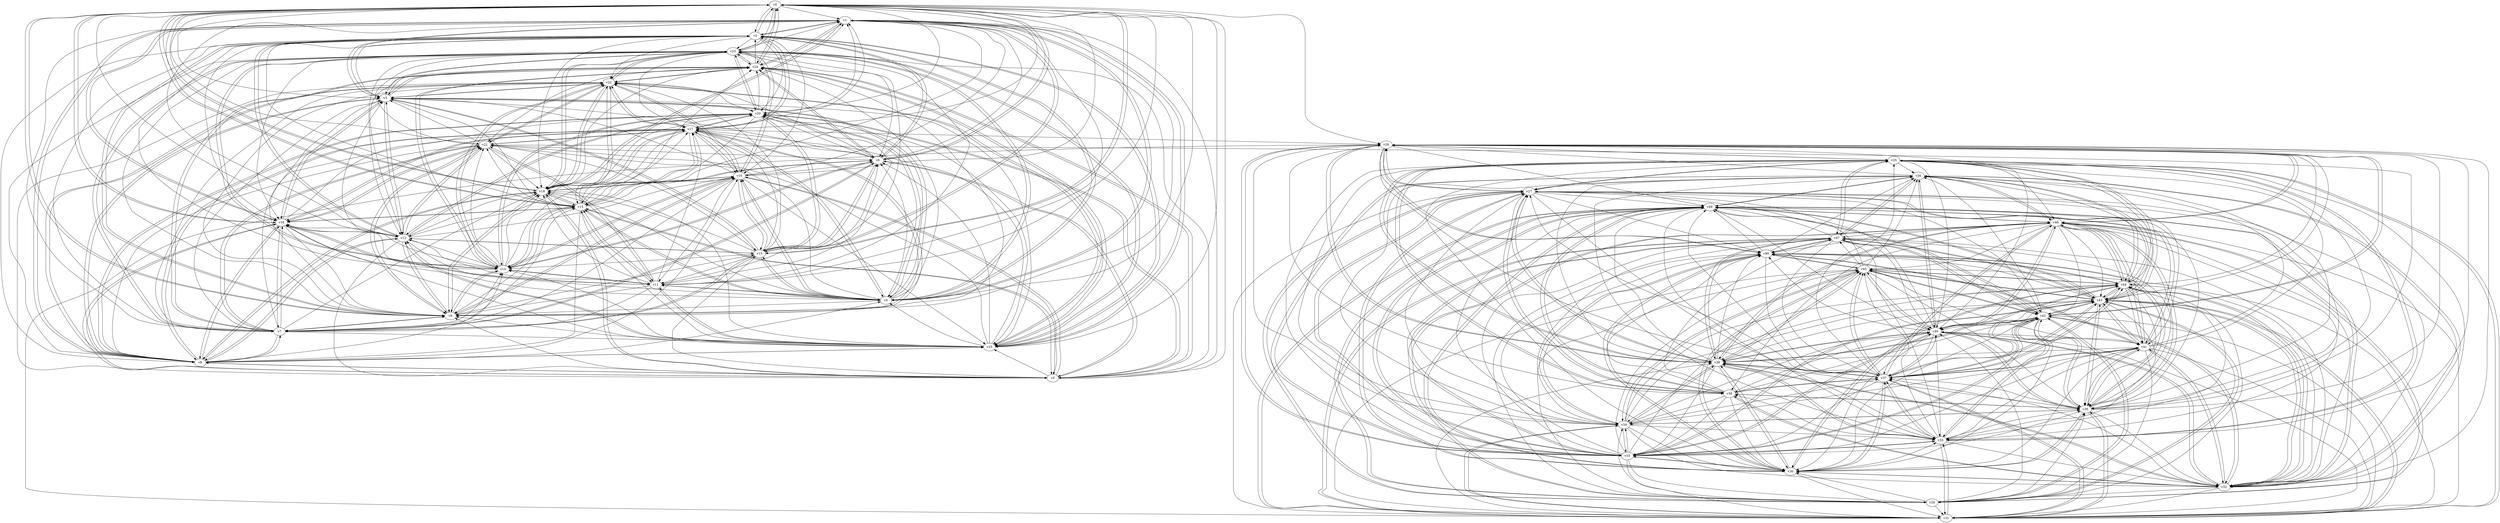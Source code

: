 digraph buchi_test064 {
    v0 [name="v0", player=1, priority=0];
    v1 [name="v1", player=1, priority=0];
    v2 [name="v2", player=1, priority=0];
    v3 [name="v3", player=1, priority=1];
    v4 [name="v4", player=0, priority=1];
    v5 [name="v5", player=0, priority=0];
    v6 [name="v6", player=0, priority=0];
    v7 [name="v7", player=0, priority=0];
    v8 [name="v8", player=1, priority=0];
    v9 [name="v9", player=1, priority=1];
    v10 [name="v10", player=0, priority=1];
    v11 [name="v11", player=0, priority=0];
    v12 [name="v12", player=1, priority=1];
    v13 [name="v13", player=1, priority=0];
    v14 [name="v14", player=1, priority=0];
    v15 [name="v15", player=1, priority=0];
    v16 [name="v16", player=0, priority=0];
    v17 [name="v17", player=0, priority=0];
    v18 [name="v18", player=1, priority=1];
    v19 [name="v19", player=0, priority=1];
    v20 [name="v20", player=0, priority=0];
    v21 [name="v21", player=1, priority=1];
    v22 [name="v22", player=0, priority=0];
    v23 [name="v23", player=0, priority=1];
    v24 [name="v24", player=0, priority=0];
    v25 [name="v25", player=0, priority=0];
    v26 [name="v26", player=1, priority=0];
    v27 [name="v27", player=0, priority=0];
    v28 [name="v28", player=1, priority=1];
    v29 [name="v29", player=1, priority=0];
    v30 [name="v30", player=0, priority=1];
    v31 [name="v31", player=0, priority=1];
    v32 [name="v32", player=1, priority=0];
    v33 [name="v33", player=0, priority=0];
    v34 [name="v34", player=1, priority=1];
    v35 [name="v35", player=0, priority=1];
    v36 [name="v36", player=1, priority=1];
    v37 [name="v37", player=1, priority=0];
    v38 [name="v38", player=0, priority=0];
    v39 [name="v39", player=1, priority=1];
    v40 [name="v40", player=1, priority=1];
    v41 [name="v41", player=0, priority=1];
    v42 [name="v42", player=0, priority=1];
    v43 [name="v43", player=1, priority=1];
    v44 [name="v44", player=1, priority=0];
    v45 [name="v45", player=0, priority=1];
    v46 [name="v46", player=1, priority=0];
    v47 [name="v47", player=0, priority=0];
    v48 [name="v48", player=1, priority=1];
    v49 [name="v49", player=0, priority=0];
    v15 -> v21;
    v7 -> v17;
    v18 -> v17;
    v19 -> v0;
    v48 -> v36;
    v19 -> v9;
    v48 -> v45;
    v40 -> v41;
    v8 -> v18;
    v11 -> v14;
    v0 -> v23;
    v33 -> v29;
    v4 -> v2;
    v33 -> v47;
    v22 -> v10;
    v25 -> v43;
    v22 -> v19;
    v3 -> v15;
    v14 -> v15;
    v34 -> v30;
    v45 -> v30;
    v3 -> v24;
    v14 -> v24;
    v37 -> v35;
    v7 -> v3;
    v18 -> v3;
    v15 -> v16;
    v18 -> v12;
    v36 -> v48;
    v7 -> v21;
    v18 -> v21;
    v29 -> v27;
    v40 -> v27;
    v8 -> v4;
    v19 -> v4;
    v48 -> v40;
    v29 -> v36;
    v40 -> v36;
    v48 -> v49;
    v0 -> v9;
    v11 -> v9;
    v29 -> v45;
    v40 -> v45;
    v10 -> v22;
    v41 -> v37;
    v33 -> v42;
    v22 -> v5;
    v25 -> v38;
    v3 -> v1;
    v22 -> v14;
    v25 -> v47;
    v22 -> v23;
    v34 -> v25;
    v14 -> v19;
    v37 -> v30;
    v15 -> v2;
    v36 -> v34;
    v47 -> v34;
    v15 -> v11;
    v18 -> v7;
    v36 -> v43;
    v47 -> v43;
    v28 -> v39;
    v28 -> v48;
    v48 -> v26;
    v48 -> v35;
    v21 -> v18;
    v29 -> v31;
    v48 -> v44;
    v11 -> v4;
    v29 -> v40;
    v21 -> v36;
    v29 -> v49;
    v10 -> v8;
    v10 -> v17;
    v41 -> v32;
    v33 -> v28;
    v2 -> v22;
    v44 -> v37;
    v22 -> v9;
    v32 -> v41;
    v43 -> v41;
    v3 -> v23;
    v14 -> v23;
    v47 -> v29;
    v15 -> v6;
    v28 -> v25;
    v7 -> v2;
    v36 -> v38;
    v18 -> v11;
    v36 -> v47;
    v28 -> v43;
    v6 -> v15;
    v21 -> v13;
    v6 -> v24;
    v40 -> v26;
    v48 -> v39;
    v21 -> v22;
    v29 -> v44;
    v40 -> v44;
    v10 -> v3;
    v10 -> v12;
    v39 -> v48;
    v2 -> v8;
    v10 -> v21;
    v2 -> v17;
    v25 -> v28;
    v43 -> v36;
    v14 -> v9;
    v32 -> v45;
    v43 -> v45;
    v3 -> v18;
    v14 -> v18;
    v17 -> v20;
    v36 -> v42;
    v47 -> v42;
    v28 -> v38;
    v21 -> v8;
    v21 -> v17;
    v29 -> v30;
    v40 -> v30;
    v2 -> v3;
    v2 -> v12;
    v31 -> v48;
    v32 -> v31;
    v43 -> v31;
    v22 -> v8;
    v3 -> v4;
    v32 -> v40;
    v43 -> v40;
    v35 -> v36;
    v32 -> v49;
    v43 -> v49;
    v35 -> v45;
    v17 -> v15;
    v36 -> v28;
    v36 -> v37;
    v47 -> v37;
    v28 -> v33;
    v47 -> v46;
    v28 -> v42;
    v6 -> v5;
    v21 -> v3;
    v6 -> v14;
    v21 -> v12;
    v10 -> v2;
    v31 -> v34;
    v10 -> v11;
    v39 -> v47;
    v31 -> v43;
    v2 -> v16;
    v32 -> v26;
    v43 -> v26;
    v13 -> v22;
    v24 -> v22;
    v43 -> v35;
    v35 -> v31;
    v32 -> v44;
    v43 -> v44;
    v35 -> v40;
    v17 -> v1;
    v5 -> v8;
    v17 -> v19;
    v36 -> v32;
    v47 -> v32;
    v17 -> v28;
    v9 -> v24;
    v28 -> v37;
    v6 -> v0;
    v21 -> v7;
    v27 -> v41;
    v42 -> v39;
    v30 -> v46;
    v39 -> v33;
    v10 -> v6;
    v39 -> v42;
    v31 -> v47;
    v1 -> v15;
    v13 -> v17;
    v32 -> v30;
    v16 -> v13;
    v1 -> v24;
    v35 -> v26;
    v32 -> v39;
    v16 -> v22;
    v43 -> v39;
    v35 -> v44;
    v46 -> v41;
    v9 -> v1;
    v38 -> v46;
    v9 -> v19;
    v6 -> v13;
    v42 -> v43;
    v20 -> v15;
    v39 -> v28;
    v20 -> v24;
    v39 -> v37;
    v12 -> v20;
    v23 -> v20;
    v39 -> v46;
    v13 -> v3;
    v24 -> v3;
    v1 -> v10;
    v13 -> v12;
    v32 -> v25;
    v43 -> v25;
    v1 -> v19;
    v24 -> v21;
    v16 -> v17;
    v46 -> v36;
    v38 -> v32;
    v49 -> v32;
    v17 -> v9;
    v46 -> v45;
    v49 -> v41;
    v5 -> v16;
    v9 -> v14;
    v26 -> v48;
    v27 -> v31;
    v30 -> v27;
    v42 -> v29;
    v30 -> v36;
    v20 -> v1;
    v27 -> v49;
    v42 -> v38;
    v30 -> v45;
    v20 -> v10;
    v42 -> v47;
    v23 -> v6;
    v39 -> v32;
    v31 -> v28;
    v4 -> v11;
    v12 -> v24;
    v23 -> v24;
    v31 -> v37;
    v4 -> v20;
    v1 -> v5;
    v13 -> v7;
    v24 -> v7;
    v16 -> v3;
    v34 -> v39;
    v13 -> v16;
    v45 -> v39;
    v35 -> v25;
    v37 -> v44;
    v38 -> v27;
    v17 -> v4;
    v9 -> v0;
    v26 -> v34;
    v38 -> v36;
    v46 -> v49;
    v26 -> v43;
    v8 -> v22;
    v19 -> v22;
    v27 -> v35;
    v0 -> v18;
    v11 -> v18;
    v30 -> v31;
    v42 -> v33;
    v27 -> v44;
    v20 -> v5;
    v12 -> v1;
    v23 -> v1;
    v20 -> v14;
    v30 -> v49;
    v39 -> v27;
    v12 -> v10;
    v23 -> v10;
    v20 -> v23;
    v4 -> v6;
    v41 -> v46;
    v12 -> v19;
    v23 -> v19;
    v4 -> v15;
    v4 -> v24;
    v24 -> v2;
    v45 -> v34;
    v13 -> v11;
    v16 -> v7;
    v34 -> v43;
    v1 -> v18;
    v37 -> v39;
    v45 -> v43;
    v37 -> v48;
    v46 -> v26;
    v49 -> v31;
    v5 -> v6;
    v46 -> v44;
    v38 -> v40;
    v49 -> v40;
    v26 -> v47;
    v38 -> v49;
    v19 -> v8;
    v0 -> v4;
    v19 -> v17;
    v8 -> v17;
    v27 -> v30;
    v0 -> v13;
    v42 -> v28;
    v27 -> v39;
    v30 -> v35;
    v30 -> v44;
    v12 -> v5;
    v4 -> v1;
    v23 -> v14;
    v33 -> v46;
    v44 -> v46;
    v1 -> v4;
    v24 -> v6;
    v37 -> v25;
    v1 -> v13;
    v45 -> v47;
    v37 -> v43;
    v46 -> v30;
    v15 -> v24;
    v49 -> v26;
    v18 -> v20;
    v26 -> v33;
    v49 -> v35;
    v8 -> v3;
    v8 -> v12;
    v27 -> v25;
    v0 -> v17;
    v11 -> v17;
    v20 -> v4;
    v12 -> v0;
    v23 -> v0;
    v20 -> v13;
    v41 -> v36;
    v44 -> v32;
    v12 -> v9;
    v41 -> v45;
    v33 -> v41;
    v44 -> v41;
    v23 -> v18;
    v34 -> v33;
    v45 -> v42;
    v37 -> v38;
    v7 -> v6;
    v15 -> v19;
    v7 -> v15;
    v18 -> v15;
    v26 -> v28;
    v38 -> v30;
    v49 -> v30;
    v7 -> v24;
    v8 -> v7;
    v48 -> v43;
    v0 -> v3;
    v40 -> v39;
    v8 -> v16;
    v19 -> v16;
    v29 -> v48;
    v40 -> v48;
    v30 -> v25;
    v0 -> v21;
    v11 -> v21;
    v41 -> v31;
    v33 -> v27;
    v44 -> v27;
    v12 -> v4;
    v23 -> v4;
    v33 -> v36;
    v44 -> v36;
    v41 -> v49;
    v4 -> v9;
    v33 -> v45;
    v44 -> v45;
    v22 -> v17;
    v3 -> v13;
    v34 -> v28;
    v3 -> v22;
    v14 -> v22;
    v34 -> v37;
    v45 -> v37;
    v37 -> v33;
    v37 -> v42;
    v15 -> v5;
    v7 -> v1;
    v18 -> v1;
    v15 -> v14;
    v7 -> v10;
    v18 -> v10;
    v36 -> v46;
    v7 -> v19;
    v26 -> v32;
    v48 -> v29;
    v48 -> v38;
    v29 -> v34;
    v48 -> v47;
    v11 -> v7;
    v29 -> v43;
    v41 -> v26;
    v41 -> v35;
    v33 -> v31;
    v44 -> v31;
    v25 -> v27;
    v33 -> v40;
    v22 -> v3;
    v44 -> v40;
    v25 -> v36;
    v33 -> v49;
    v3 -> v8;
    v22 -> v21;
    v14 -> v17;
    v15 -> v0;
    v15 -> v9;
    v18 -> v5;
    v36 -> v41;
    v15 -> v18;
    v7 -> v14;
    v28 -> v46;
    v7 -> v23;
    v48 -> v33;
    v48 -> v42;
    v0 -> v2;
    v29 -> v47;
    v10 -> v15;
    v41 -> v30;
    v10 -> v24;
    v33 -> v26;
    v41 -> v39;
    v2 -> v20;
    v33 -> v35;
    v25 -> v31;
    v33 -> v44;
    v25 -> v40;
    v14 -> v3;
    v22 -> v16;
    v3 -> v12;
    v14 -> v12;
    v32 -> v48;
    v14 -> v21;
    v36 -> v27;
    v15 -> v4;
    v18 -> v0;
    v7 -> v9;
    v18 -> v9;
    v48 -> v28;
    v21 -> v11;
    v6 -> v22;
    v48 -> v37;
    v40 -> v33;
    v48 -> v46;
    v29 -> v42;
    v10 -> v1;
    v41 -> v25;
    v2 -> v6;
    v10 -> v19;
    v7 -> v8;
    v33 -> v30;
    v44 -> v30;
    v25 -> v26;
    v25 -> v35;
    v32 -> v43;
    v35 -> v39;
    v14 -> v16;
    v17 -> v18;
    v36 -> v31;
    v47 -> v31;
    v28 -> v27;
    v36 -> v40;
    v9 -> v23;
    v47 -> v40;
    v36 -> v49;
    v47 -> v49;
    v21 -> v6;
    v6 -> v17;
    v40 -> v28;
    v40 -> v37;
    v2 -> v1;
    v10 -> v14;
    v2 -> v10;
    v10 -> v23;
    v44 -> v25;
    v2 -> v19;
    v32 -> v29;
    v43 -> v29;
    v14 -> v2;
    v32 -> v38;
    v14 -> v11;
    v43 -> v47;
    v47 -> v26;
    v5 -> v20;
    v17 -> v22;
    v47 -> v35;
    v6 -> v3;
    v28 -> v49;
    v21 -> v19;
    v40 -> v32;
    v10 -> v9;
    v39 -> v45;
    v2 -> v23;
    v13 -> v20;
    v43 -> v33;
    v14 -> v6;
    v32 -> v42;
    v43 -> v42;
    v35 -> v38;
    v17 -> v8;
    v5 -> v15;
    v36 -> v30;
    v9 -> v13;
    v5 -> v24;
    v36 -> v39;
    v47 -> v39;
    v28 -> v35;
    v28 -> v44;
    v6 -> v7;
    v6 -> v16;
    v42 -> v37;
    v21 -> v23;
    v10 -> v4;
    v39 -> v40;
    v2 -> v0;
    v31 -> v36;
    v39 -> v49;
    v2 -> v9;
    v13 -> v6;
    v2 -> v18;
    v32 -> v28;
    v16 -> v11;
    v32 -> v37;
    v43 -> v37;
    v35 -> v33;
    v43 -> v46;
    v35 -> v42;
    v5 -> v10;
    v17 -> v12;
    v47 -> v25;
    v5 -> v19;
    v17 -> v21;
    v9 -> v17;
    v6 -> v2;
    v42 -> v32;
    v21 -> v9;
    v6 -> v20;
    v30 -> v39;
    v39 -> v26;
    v20 -> v22;
    v39 -> v35;
    v12 -> v18;
    v2 -> v4;
    v4 -> v23;
    v31 -> v40;
    v13 -> v1;
    v24 -> v1;
    v31 -> v49;
    v1 -> v8;
    v24 -> v10;
    v13 -> v19;
    v24 -> v19;
    v43 -> v32;
    v35 -> v37;
    v46 -> v34;
    v9 -> v3;
    v17 -> v16;
    v9 -> v12;
    v49 -> v48;
    v5 -> v23;
    v9 -> v21;
    v27 -> v29;
    v27 -> v38;
    v42 -> v36;
    v30 -> v43;
    v20 -> v8;
    v42 -> v45;
    v20 -> v17;
    v39 -> v30;
    v12 -> v13;
    v23 -> v22;
    v31 -> v35;
    v4 -> v18;
    v1 -> v3;
    v13 -> v5;
    v24 -> v5;
    v16 -> v1;
    v13 -> v14;
    v24 -> v14;
    v32 -> v27;
    v16 -> v10;
    v34 -> v46;
    v13 -> v23;
    v24 -> v23;
    v45 -> v46;
    v16 -> v19;
    v35 -> v32;
    v38 -> v25;
    v5 -> v0;
    v17 -> v2;
    v38 -> v34;
    v5 -> v9;
    v46 -> v47;
    v9 -> v7;
    v49 -> v43;
    v5 -> v18;
    v9 -> v16;
    v8 -> v20;
    v19 -> v20;
    v27 -> v33;
    v42 -> v31;
    v27 -> v42;
    v42 -> v40;
    v42 -> v49;
    v20 -> v12;
    v39 -> v25;
    v12 -> v8;
    v39 -> v34;
    v23 -> v17;
    v4 -> v13;
    v31 -> v39;
    v13 -> v0;
    v24 -> v0;
    v34 -> v32;
    v16 -> v5;
    v34 -> v41;
    v16 -> v14;
    v16 -> v23;
    v26 -> v27;
    v49 -> v29;
    v9 -> v2;
    v26 -> v36;
    v49 -> v38;
    v38 -> v47;
    v19 -> v15;
    v27 -> v28;
    v0 -> v11;
    v42 -> v26;
    v0 -> v20;
    v11 -> v20;
    v30 -> v33;
    v42 -> v35;
    v27 -> v46;
    v12 -> v3;
    v23 -> v3;
    v23 -> v12;
    v41 -> v48;
    v31 -> v25;
    v12 -> v21;
    v4 -> v17;
    v34 -> v27;
    v45 -> v27;
    v1 -> v2;
    v13 -> v4;
    v16 -> v0;
    v34 -> v36;
    v1 -> v11;
    v45 -> v36;
    v16 -> v9;
    v34 -> v45;
    v37 -> v41;
    v46 -> v28;
    v15 -> v22;
    v46 -> v37;
    v7 -> v18;
    v38 -> v33;
    v49 -> v33;
    v26 -> v40;
    v49 -> v42;
    v8 -> v1;
    v19 -> v1;
    v26 -> v49;
    v8 -> v10;
    v0 -> v6;
    v11 -> v6;
    v8 -> v19;
    v0 -> v15;
    v11 -> v15;
    v42 -> v30;
    v0 -> v24;
    v30 -> v37;
    v23 -> v7;
    v41 -> v43;
    v4 -> v3;
    v12 -> v16;
    v23 -> v16;
    v33 -> v48;
    v44 -> v48;
    v4 -> v21;
    v34 -> v31;
    v45 -> v31;
    v1 -> v6;
    v37 -> v27;
    v16 -> v4;
    v34 -> v40;
    v45 -> v40;
    v34 -> v49;
    v37 -> v45;
    v15 -> v8;
    v15 -> v17;
    v7 -> v13;
    v7 -> v22;
    v38 -> v37;
    v26 -> v44;
    v8 -> v5;
    v19 -> v5;
    v48 -> v41;
    v0 -> v1;
    v8 -> v14;
    v0 -> v10;
    v11 -> v10;
    v8 -> v23;
    v19 -> v23;
    v29 -> v46;
    v0 -> v19;
    v11 -> v19;
    v30 -> v32;
    v40 -> v46;
    v0 -> v28;
    v41 -> v29;
    v33 -> v25;
    v12 -> v2;
    v33 -> v34;
    v12 -> v11;
    v23 -> v11;
    v33 -> v43;
    v44 -> v43;
    v25 -> v39;
    v4 -> v16;
    v22 -> v15;
    v25 -> v48;
    v22 -> v24;
    v45 -> v26;
    v3 -> v20;
    v14 -> v20;
    v34 -> v35;
    v37 -> v31;
    v34 -> v44;
    v45 -> v44;
    v37 -> v40;
    v37 -> v49;
    v18 -> v8;
}
